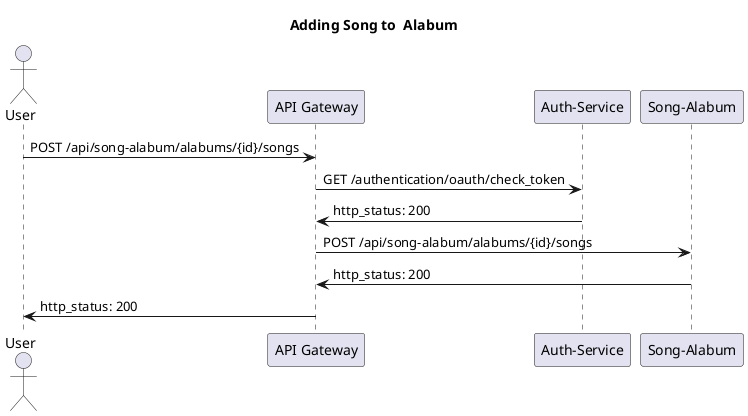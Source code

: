 @startuml
    title : Adding Song to  Alabum
    actor "User" as user
    participant "API Gateway" as api_gw
    participant "Auth-Service" as auth
    participant "Song-Alabum" as song_alabum

    user -> api_gw: POST /api/song-alabum/alabums/{id}/songs
    api_gw -> auth: GET /authentication/oauth/check_token
    api_gw <- auth: http_status: 200
    api_gw -> song_alabum: POST /api/song-alabum/alabums/{id}/songs
    api_gw <- song_alabum: http_status: 200
    user <- api_gw: http_status: 200
    
@enduml